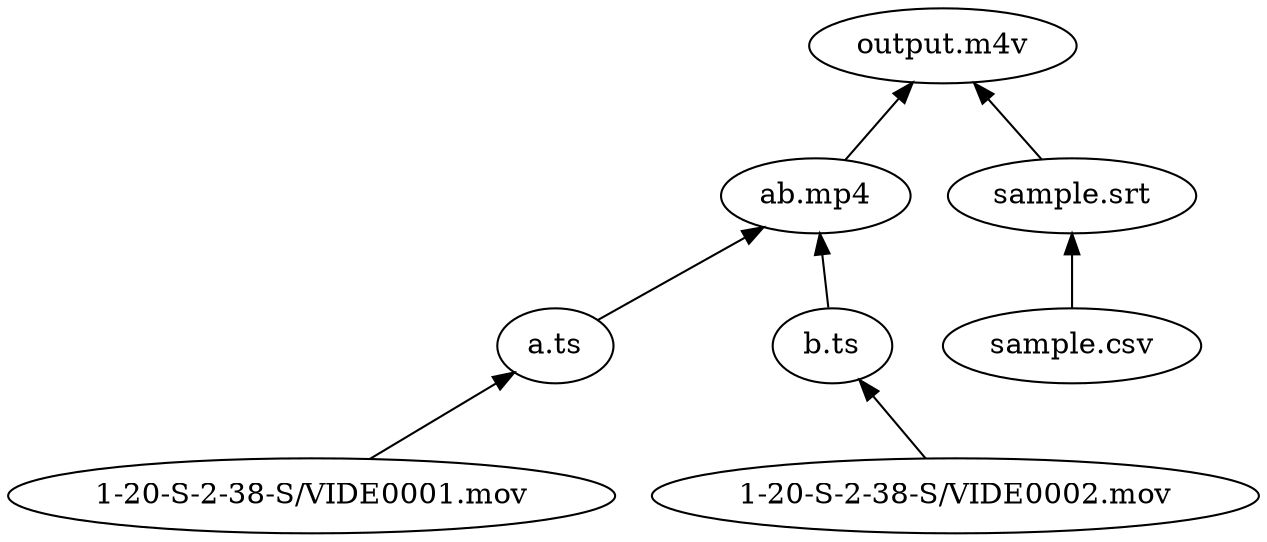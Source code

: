 digraph G {
	rankdir="BT"
	"1-20-S-2-38-S/VIDE0001.mov"
	"1-20-S-2-38-S/VIDE0002.mov"
	"sample.csv"
	"a.ts"
	"1-20-S-2-38-S/VIDE0001.mov" -> "a.ts"
	"b.ts"
	"1-20-S-2-38-S/VIDE0002.mov" -> "b.ts"
	"ab.mp4"
	"a.ts" -> "ab.mp4"
	"b.ts" -> "ab.mp4"
	"sample.srt"
	"sample.csv" -> "sample.srt"
	"output.m4v"
	"ab.mp4" -> "output.m4v"
	"sample.srt" -> "output.m4v"
}
